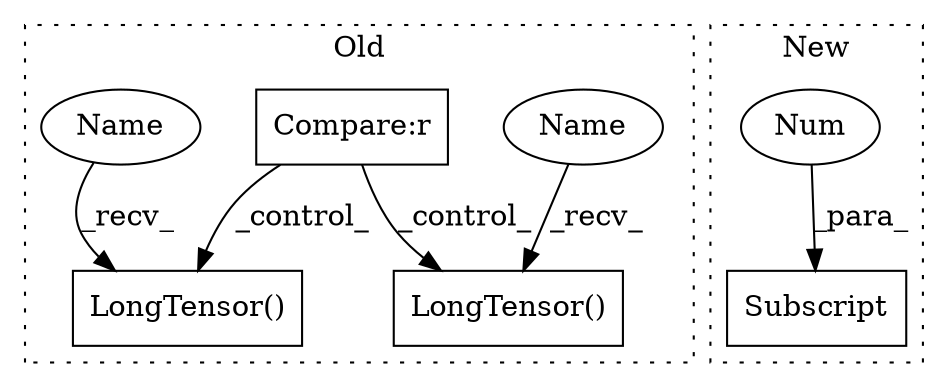 digraph G {
subgraph cluster0 {
1 [label="LongTensor()" a="75" s="704" l="18" shape="box"];
4 [label="LongTensor()" a="75" s="636" l="18" shape="box"];
5 [label="Compare:r" a="40" s="542" l="23" shape="box"];
6 [label="Name" a="87" s="636" l="5" shape="ellipse"];
7 [label="Name" a="87" s="704" l="5" shape="ellipse"];
label = "Old";
style="dotted";
}
subgraph cluster1 {
2 [label="Subscript" a="63" s="707,0" l="25,0" shape="box"];
3 [label="Num" a="76" s="730" l="1" shape="ellipse"];
label = "New";
style="dotted";
}
3 -> 2 [label="_para_"];
5 -> 1 [label="_control_"];
5 -> 4 [label="_control_"];
6 -> 4 [label="_recv_"];
7 -> 1 [label="_recv_"];
}